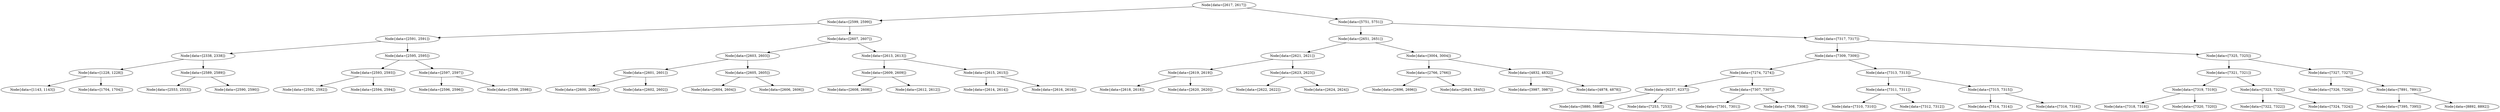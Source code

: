 digraph G{
1091957802 [label="Node{data=[2617, 2617]}"]
1091957802 -> 620301034
620301034 [label="Node{data=[2599, 2599]}"]
620301034 -> 324189230
324189230 [label="Node{data=[2591, 2591]}"]
324189230 -> 1301507848
1301507848 [label="Node{data=[2338, 2338]}"]
1301507848 -> 600401460
600401460 [label="Node{data=[1228, 1228]}"]
600401460 -> 1326159613
1326159613 [label="Node{data=[1143, 1143]}"]
600401460 -> 1237246206
1237246206 [label="Node{data=[1704, 1704]}"]
1301507848 -> 520302062
520302062 [label="Node{data=[2589, 2589]}"]
520302062 -> 2006126844
2006126844 [label="Node{data=[2553, 2553]}"]
520302062 -> 1681710221
1681710221 [label="Node{data=[2590, 2590]}"]
324189230 -> 1513847268
1513847268 [label="Node{data=[2595, 2595]}"]
1513847268 -> 1548833552
1548833552 [label="Node{data=[2593, 2593]}"]
1548833552 -> 866823318
866823318 [label="Node{data=[2592, 2592]}"]
1548833552 -> 837863130
837863130 [label="Node{data=[2594, 2594]}"]
1513847268 -> 805666137
805666137 [label="Node{data=[2597, 2597]}"]
805666137 -> 1721397658
1721397658 [label="Node{data=[2596, 2596]}"]
805666137 -> 3325891
3325891 [label="Node{data=[2598, 2598]}"]
620301034 -> 935558921
935558921 [label="Node{data=[2607, 2607]}"]
935558921 -> 750203677
750203677 [label="Node{data=[2603, 2603]}"]
750203677 -> 429162928
429162928 [label="Node{data=[2601, 2601]}"]
429162928 -> 206432742
206432742 [label="Node{data=[2600, 2600]}"]
429162928 -> 551216209
551216209 [label="Node{data=[2602, 2602]}"]
750203677 -> 895485068
895485068 [label="Node{data=[2605, 2605]}"]
895485068 -> 138713745
138713745 [label="Node{data=[2604, 2604]}"]
895485068 -> 1797607590
1797607590 [label="Node{data=[2606, 2606]}"]
935558921 -> 480958975
480958975 [label="Node{data=[2613, 2613]}"]
480958975 -> 702278274
702278274 [label="Node{data=[2609, 2609]}"]
702278274 -> 99056954
99056954 [label="Node{data=[2608, 2608]}"]
702278274 -> 1149680960
1149680960 [label="Node{data=[2612, 2612]}"]
480958975 -> 237625614
237625614 [label="Node{data=[2615, 2615]}"]
237625614 -> 2026935731
2026935731 [label="Node{data=[2614, 2614]}"]
237625614 -> 1189099838
1189099838 [label="Node{data=[2616, 2616]}"]
1091957802 -> 930996255
930996255 [label="Node{data=[5751, 5751]}"]
930996255 -> 1981630063
1981630063 [label="Node{data=[2651, 2651]}"]
1981630063 -> 178006034
178006034 [label="Node{data=[2621, 2621]}"]
178006034 -> 1307756982
1307756982 [label="Node{data=[2619, 2619]}"]
1307756982 -> 366454031
366454031 [label="Node{data=[2618, 2618]}"]
1307756982 -> 166049764
166049764 [label="Node{data=[2620, 2620]}"]
178006034 -> 1657983602
1657983602 [label="Node{data=[2623, 2623]}"]
1657983602 -> 968231143
968231143 [label="Node{data=[2622, 2622]}"]
1657983602 -> 299969795
299969795 [label="Node{data=[2624, 2624]}"]
1981630063 -> 899674700
899674700 [label="Node{data=[3004, 3004]}"]
899674700 -> 1101719503
1101719503 [label="Node{data=[2766, 2766]}"]
1101719503 -> 1221738029
1221738029 [label="Node{data=[2696, 2696]}"]
1101719503 -> 1354992385
1354992385 [label="Node{data=[2845, 2845]}"]
899674700 -> 444862151
444862151 [label="Node{data=[4832, 4832]}"]
444862151 -> 210114247
210114247 [label="Node{data=[3987, 3987]}"]
444862151 -> 1434214956
1434214956 [label="Node{data=[4878, 4878]}"]
930996255 -> 422273025
422273025 [label="Node{data=[7317, 7317]}"]
422273025 -> 593733589
593733589 [label="Node{data=[7309, 7309]}"]
593733589 -> 527412560
527412560 [label="Node{data=[7274, 7274]}"]
527412560 -> 691327379
691327379 [label="Node{data=[6237, 6237]}"]
691327379 -> 1801291740
1801291740 [label="Node{data=[5880, 5880]}"]
691327379 -> 1438566509
1438566509 [label="Node{data=[7253, 7253]}"]
527412560 -> 928639655
928639655 [label="Node{data=[7307, 7307]}"]
928639655 -> 955125142
955125142 [label="Node{data=[7301, 7301]}"]
928639655 -> 1066016304
1066016304 [label="Node{data=[7308, 7308]}"]
593733589 -> 483677196
483677196 [label="Node{data=[7313, 7313]}"]
483677196 -> 1688242659
1688242659 [label="Node{data=[7311, 7311]}"]
1688242659 -> 753580636
753580636 [label="Node{data=[7310, 7310]}"]
1688242659 -> 1132350063
1132350063 [label="Node{data=[7312, 7312]}"]
483677196 -> 2108949048
2108949048 [label="Node{data=[7315, 7315]}"]
2108949048 -> 490431484
490431484 [label="Node{data=[7314, 7314]}"]
2108949048 -> 1694110301
1694110301 [label="Node{data=[7316, 7316]}"]
422273025 -> 1432748447
1432748447 [label="Node{data=[7325, 7325]}"]
1432748447 -> 144604361
144604361 [label="Node{data=[7321, 7321]}"]
144604361 -> 1325189797
1325189797 [label="Node{data=[7319, 7319]}"]
1325189797 -> 2048934365
2048934365 [label="Node{data=[7318, 7318]}"]
1325189797 -> 531619327
531619327 [label="Node{data=[7320, 7320]}"]
144604361 -> 1689027319
1689027319 [label="Node{data=[7323, 7323]}"]
1689027319 -> 1278072101
1278072101 [label="Node{data=[7322, 7322]}"]
1689027319 -> 880495572
880495572 [label="Node{data=[7324, 7324]}"]
1432748447 -> 1440364673
1440364673 [label="Node{data=[7327, 7327]}"]
1440364673 -> 1440855031
1440855031 [label="Node{data=[7326, 7326]}"]
1440364673 -> 2009583763
2009583763 [label="Node{data=[7891, 7891]}"]
2009583763 -> 428609620
428609620 [label="Node{data=[7395, 7395]}"]
2009583763 -> 487996884
487996884 [label="Node{data=[8892, 8892]}"]
}